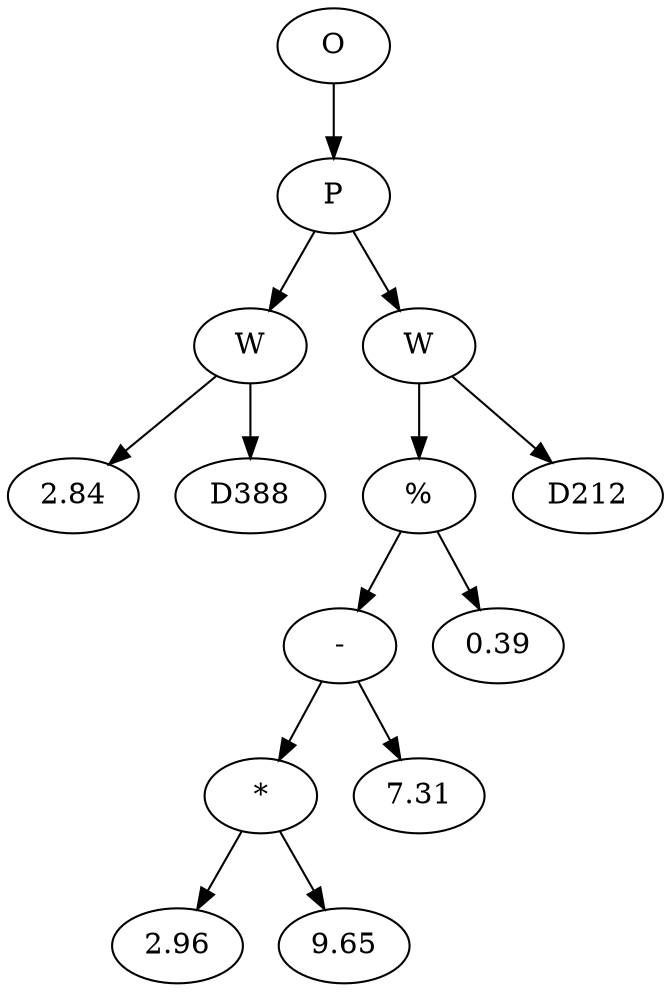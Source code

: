 // Tree
digraph {
	16899692 [label=O]
	16899693 [label=P]
	16899692 -> 16899693
	16899694 [label=W]
	16899693 -> 16899694
	16899695 [label=2.84]
	16899694 -> 16899695
	16899696 [label=D388]
	16899694 -> 16899696
	16899697 [label=W]
	16899693 -> 16899697
	16899698 [label="%"]
	16899697 -> 16899698
	16899699 [label="-"]
	16899698 -> 16899699
	16899700 [label="*"]
	16899699 -> 16899700
	16899701 [label=2.96]
	16899700 -> 16899701
	16899702 [label=9.65]
	16899700 -> 16899702
	16899703 [label=7.31]
	16899699 -> 16899703
	16899704 [label=0.39]
	16899698 -> 16899704
	16899705 [label=D212]
	16899697 -> 16899705
}
